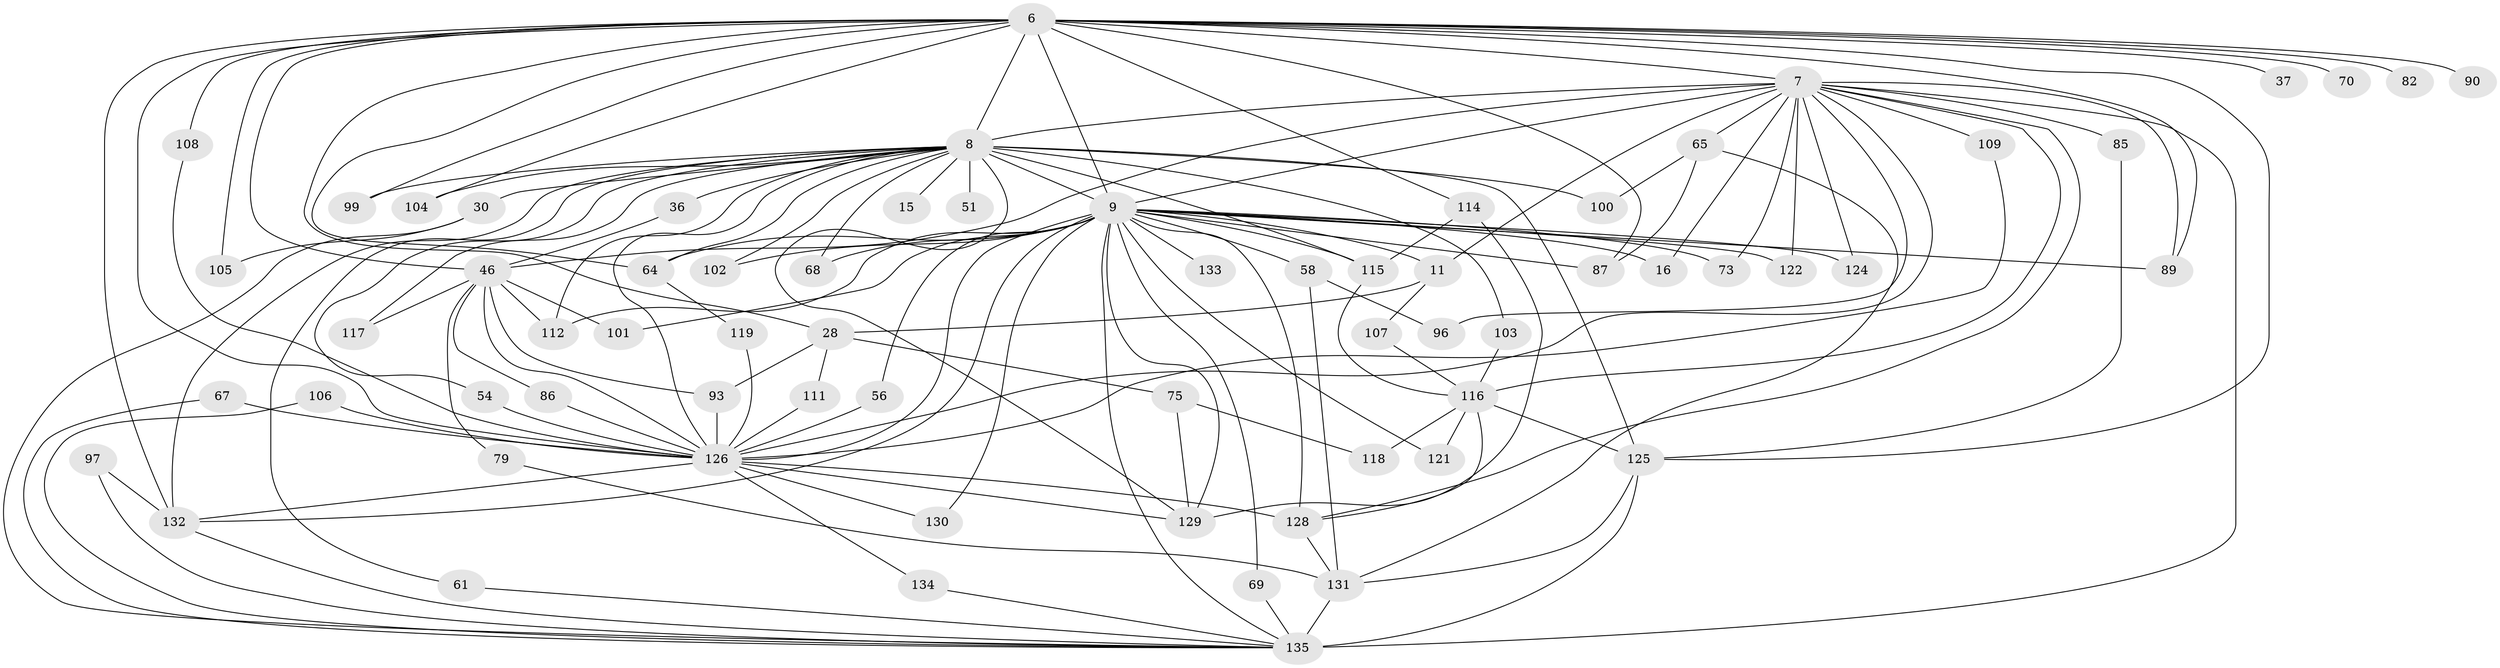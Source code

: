// original degree distribution, {27: 0.007407407407407408, 21: 0.007407407407407408, 16: 0.007407407407407408, 22: 0.022222222222222223, 20: 0.007407407407407408, 25: 0.007407407407407408, 31: 0.007407407407407408, 17: 0.007407407407407408, 5: 0.06666666666666667, 4: 0.08148148148148149, 2: 0.5407407407407407, 6: 0.037037037037037035, 13: 0.007407407407407408, 9: 0.007407407407407408, 3: 0.17777777777777778, 8: 0.007407407407407408}
// Generated by graph-tools (version 1.1) at 2025/43/03/09/25 04:43:17]
// undirected, 67 vertices, 143 edges
graph export_dot {
graph [start="1"]
  node [color=gray90,style=filled];
  6 [super="+5"];
  7 [super="+4"];
  8 [super="+1"];
  9 [super="+2"];
  11;
  15;
  16;
  28;
  30 [super="+26"];
  36;
  37;
  46 [super="+39+42"];
  51 [super="+23"];
  54;
  56;
  58;
  61;
  64 [super="+14+34"];
  65;
  67 [super="+53"];
  68;
  69;
  70 [super="+44"];
  73 [super="+47"];
  75 [super="+35"];
  79;
  82;
  85;
  86;
  87 [super="+74"];
  89 [super="+24+84"];
  90;
  93 [super="+52"];
  96;
  97;
  99;
  100;
  101 [super="+60"];
  102;
  103;
  104;
  105;
  106;
  107 [super="+43"];
  108;
  109;
  111;
  112 [super="+45"];
  114 [super="+94"];
  115 [super="+38+13"];
  116 [super="+48"];
  117;
  118;
  119;
  121;
  122;
  124;
  125 [super="+83+110"];
  126 [super="+91+40+88"];
  128 [super="+21+32+80"];
  129 [super="+18+95"];
  130;
  131 [super="+78"];
  132 [super="+120+49"];
  133;
  134;
  135 [super="+123+127+92+59+81+113"];
  6 -- 7 [weight=4];
  6 -- 8 [weight=4];
  6 -- 9 [weight=4];
  6 -- 28;
  6 -- 37 [weight=2];
  6 -- 82 [weight=2];
  6 -- 87;
  6 -- 99;
  6 -- 104;
  6 -- 70 [weight=2];
  6 -- 90;
  6 -- 105;
  6 -- 108;
  6 -- 89 [weight=2];
  6 -- 125;
  6 -- 64;
  6 -- 46;
  6 -- 126 [weight=5];
  6 -- 114;
  6 -- 132 [weight=2];
  7 -- 8 [weight=4];
  7 -- 9 [weight=4];
  7 -- 11;
  7 -- 46 [weight=4];
  7 -- 65 [weight=2];
  7 -- 85;
  7 -- 116 [weight=3];
  7 -- 124;
  7 -- 135 [weight=6];
  7 -- 16;
  7 -- 96;
  7 -- 109;
  7 -- 122;
  7 -- 73;
  7 -- 89;
  7 -- 128;
  7 -- 126 [weight=5];
  8 -- 9 [weight=4];
  8 -- 15 [weight=2];
  8 -- 36;
  8 -- 54;
  8 -- 61;
  8 -- 68;
  8 -- 99;
  8 -- 100;
  8 -- 117;
  8 -- 51 [weight=3];
  8 -- 132 [weight=3];
  8 -- 30 [weight=2];
  8 -- 102;
  8 -- 103;
  8 -- 104;
  8 -- 125 [weight=7];
  8 -- 129 [weight=2];
  8 -- 64;
  8 -- 112;
  8 -- 115;
  8 -- 126 [weight=5];
  9 -- 16;
  9 -- 56;
  9 -- 58 [weight=2];
  9 -- 68;
  9 -- 73 [weight=2];
  9 -- 89 [weight=2];
  9 -- 122;
  9 -- 124;
  9 -- 129 [weight=2];
  9 -- 130;
  9 -- 133 [weight=2];
  9 -- 64 [weight=2];
  9 -- 69;
  9 -- 11;
  9 -- 102;
  9 -- 112;
  9 -- 121;
  9 -- 101;
  9 -- 115 [weight=3];
  9 -- 87;
  9 -- 126 [weight=5];
  9 -- 135 [weight=2];
  9 -- 128 [weight=2];
  9 -- 132;
  11 -- 28;
  11 -- 107 [weight=2];
  28 -- 75 [weight=2];
  28 -- 111;
  28 -- 93;
  30 -- 105;
  30 -- 135;
  36 -- 46;
  46 -- 101 [weight=2];
  46 -- 79;
  46 -- 117;
  46 -- 86;
  46 -- 93;
  46 -- 112;
  46 -- 126;
  54 -- 126;
  56 -- 126;
  58 -- 96;
  58 -- 131;
  61 -- 135;
  64 -- 119;
  65 -- 100;
  65 -- 131;
  65 -- 87;
  67 -- 135;
  67 -- 126 [weight=2];
  69 -- 135;
  75 -- 118;
  75 -- 129;
  79 -- 131;
  85 -- 125;
  86 -- 126;
  93 -- 126;
  97 -- 135;
  97 -- 132;
  103 -- 116;
  106 -- 135;
  106 -- 126;
  107 -- 116;
  108 -- 126;
  109 -- 126;
  111 -- 126;
  114 -- 129;
  114 -- 115;
  115 -- 116;
  116 -- 118;
  116 -- 121;
  116 -- 125 [weight=2];
  116 -- 128;
  119 -- 126;
  125 -- 135 [weight=3];
  125 -- 131;
  126 -- 128;
  126 -- 130;
  126 -- 134;
  126 -- 129;
  126 -- 132;
  128 -- 131;
  131 -- 135;
  132 -- 135;
  134 -- 135;
}
